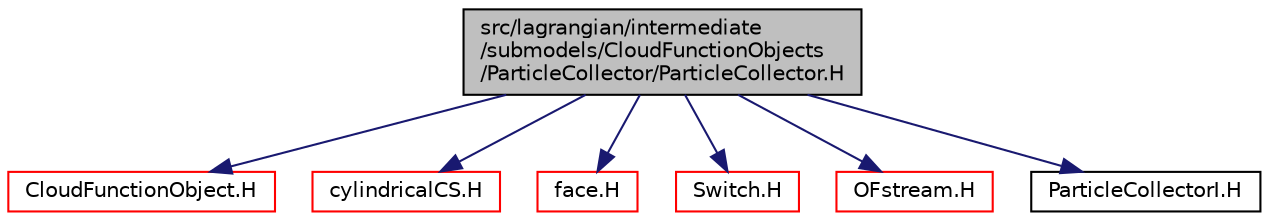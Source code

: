 digraph "src/lagrangian/intermediate/submodels/CloudFunctionObjects/ParticleCollector/ParticleCollector.H"
{
  bgcolor="transparent";
  edge [fontname="Helvetica",fontsize="10",labelfontname="Helvetica",labelfontsize="10"];
  node [fontname="Helvetica",fontsize="10",shape=record];
  Node1 [label="src/lagrangian/intermediate\l/submodels/CloudFunctionObjects\l/ParticleCollector/ParticleCollector.H",height=0.2,width=0.4,color="black", fillcolor="grey75", style="filled", fontcolor="black"];
  Node1 -> Node2 [color="midnightblue",fontsize="10",style="solid",fontname="Helvetica"];
  Node2 [label="CloudFunctionObject.H",height=0.2,width=0.4,color="red",URL="$a06710.html"];
  Node1 -> Node3 [color="midnightblue",fontsize="10",style="solid",fontname="Helvetica"];
  Node3 [label="cylindricalCS.H",height=0.2,width=0.4,color="red",URL="$a07385.html"];
  Node1 -> Node4 [color="midnightblue",fontsize="10",style="solid",fontname="Helvetica"];
  Node4 [label="face.H",height=0.2,width=0.4,color="red",URL="$a08661.html"];
  Node1 -> Node5 [color="midnightblue",fontsize="10",style="solid",fontname="Helvetica"];
  Node5 [label="Switch.H",height=0.2,width=0.4,color="red",URL="$a08940.html"];
  Node1 -> Node6 [color="midnightblue",fontsize="10",style="solid",fontname="Helvetica"];
  Node6 [label="OFstream.H",height=0.2,width=0.4,color="red",URL="$a07898.html"];
  Node1 -> Node7 [color="midnightblue",fontsize="10",style="solid",fontname="Helvetica"];
  Node7 [label="ParticleCollectorI.H",height=0.2,width=0.4,color="black",URL="$a06720.html"];
}

